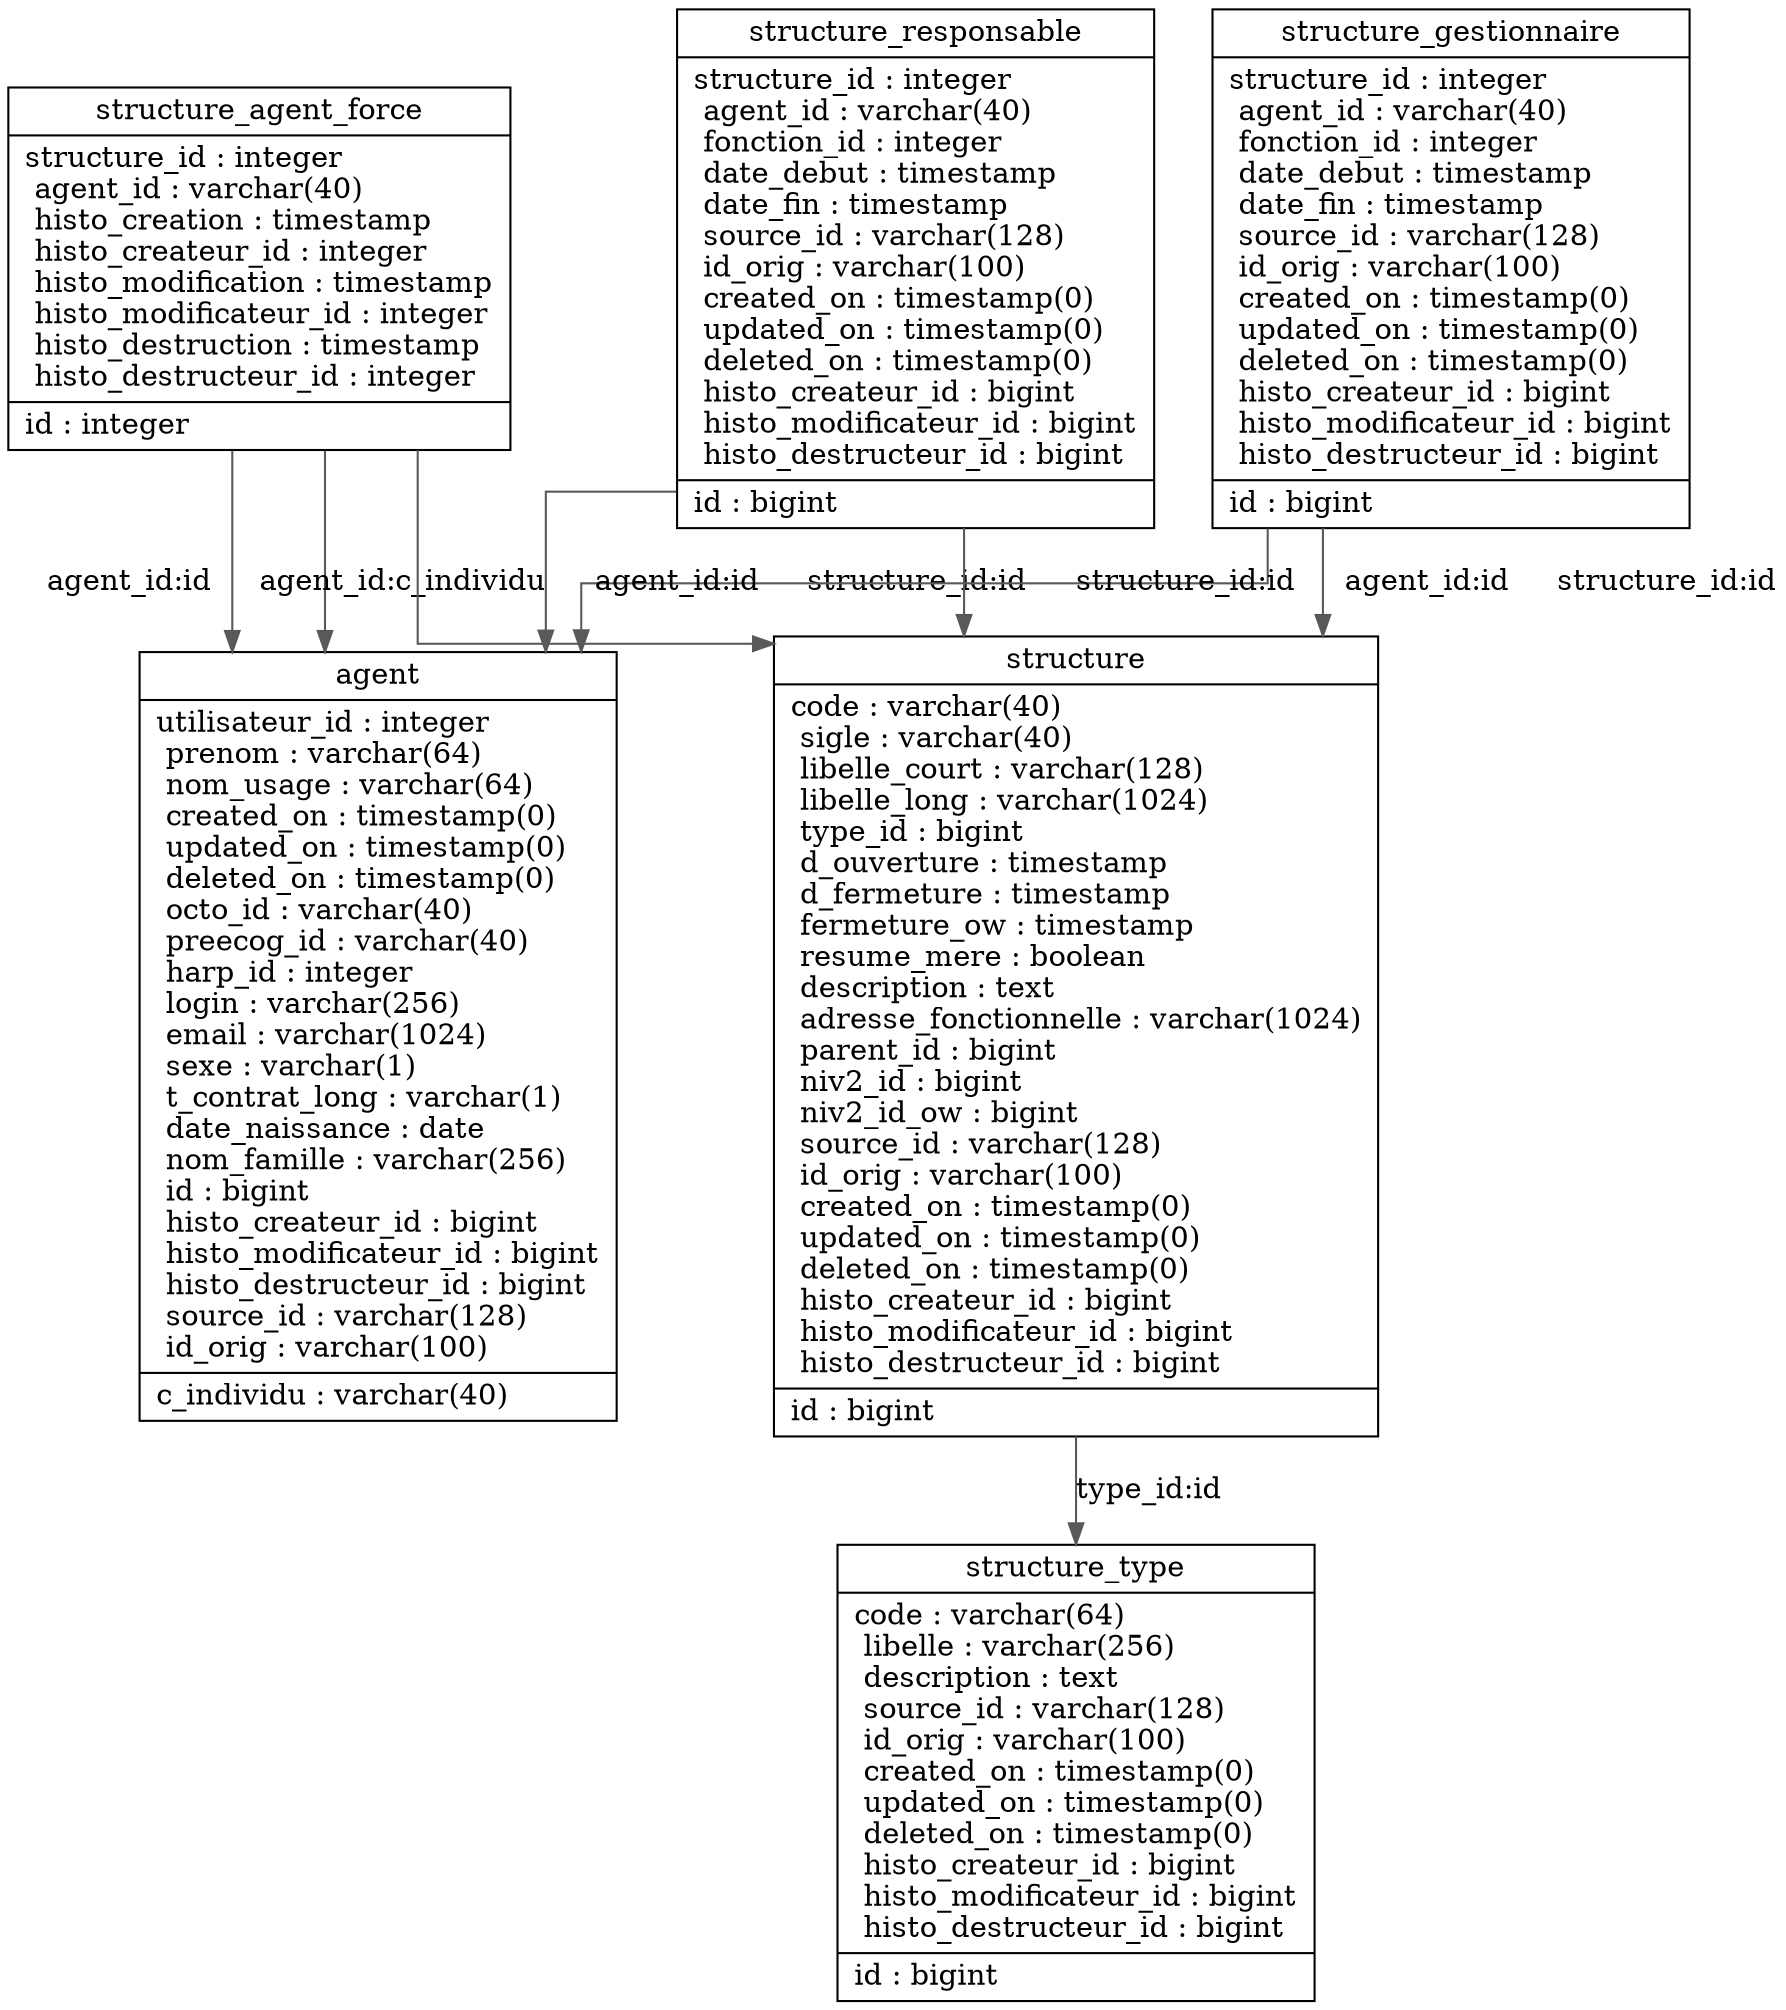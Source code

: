 digraph "structure" {

splines  = ortho;
fontname = "Inconsolata";

node [colorscheme = ylgnbu4];
edge [colorscheme = dark28, dir = both];

agent                  [shape = record, label = "{ agent |  utilisateur_id : integer\l  prenom : varchar(64)\l  nom_usage : varchar(64)\l  created_on : timestamp(0)\l  updated_on : timestamp(0)\l  deleted_on : timestamp(0)\l  octo_id : varchar(40)\l  preecog_id : varchar(40)\l  harp_id : integer\l  login : varchar(256)\l  email : varchar(1024)\l  sexe : varchar(1)\l  t_contrat_long : varchar(1)\l  date_naissance : date\l  nom_famille : varchar(256)\l  id : bigint\l  histo_createur_id : bigint\l  histo_modificateur_id : bigint\l  histo_destructeur_id : bigint\l  source_id : varchar(128)\l  id_orig : varchar(100)\l| c_individu : varchar(40)\l }"];
structure              [shape = record, label = "{ structure |  code : varchar(40)\l  sigle : varchar(40)\l  libelle_court : varchar(128)\l  libelle_long : varchar(1024)\l  type_id : bigint\l  d_ouverture : timestamp\l  d_fermeture : timestamp\l  fermeture_ow : timestamp\l  resume_mere : boolean\l  description : text\l  adresse_fonctionnelle : varchar(1024)\l  parent_id : bigint\l  niv2_id : bigint\l  niv2_id_ow : bigint\l  source_id : varchar(128)\l  id_orig : varchar(100)\l  created_on : timestamp(0)\l  updated_on : timestamp(0)\l  deleted_on : timestamp(0)\l  histo_createur_id : bigint\l  histo_modificateur_id : bigint\l  histo_destructeur_id : bigint\l| id : bigint\l }"];
structure_agent_force  [shape = record, label = "{ structure_agent_force |  structure_id : integer\l  agent_id : varchar(40)\l  histo_creation : timestamp\l  histo_createur_id : integer\l  histo_modification : timestamp\l  histo_modificateur_id : integer\l  histo_destruction : timestamp\l  histo_destructeur_id : integer\l| id : integer\l }"];
structure_gestionnaire [shape = record, label = "{ structure_gestionnaire |  structure_id : integer\l  agent_id : varchar(40)\l  fonction_id : integer\l  date_debut : timestamp\l  date_fin : timestamp\l  source_id : varchar(128)\l  id_orig : varchar(100)\l  created_on : timestamp(0)\l  updated_on : timestamp(0)\l  deleted_on : timestamp(0)\l  histo_createur_id : bigint\l  histo_modificateur_id : bigint\l  histo_destructeur_id : bigint\l| id : bigint\l }"];
structure_responsable  [shape = record, label = "{ structure_responsable |  structure_id : integer\l  agent_id : varchar(40)\l  fonction_id : integer\l  date_debut : timestamp\l  date_fin : timestamp\l  source_id : varchar(128)\l  id_orig : varchar(100)\l  created_on : timestamp(0)\l  updated_on : timestamp(0)\l  deleted_on : timestamp(0)\l  histo_createur_id : bigint\l  histo_modificateur_id : bigint\l  histo_destructeur_id : bigint\l| id : bigint\l }"];
structure_type         [shape = record, label = "{ structure_type |  code : varchar(64)\l  libelle : varchar(256)\l  description : text\l  source_id : varchar(128)\l  id_orig : varchar(100)\l  created_on : timestamp(0)\l  updated_on : timestamp(0)\l  deleted_on : timestamp(0)\l  histo_createur_id : bigint\l  histo_modificateur_id : bigint\l  histo_destructeur_id : bigint\l| id : bigint\l }"];

structure              -> structure_type         [color = "#595959", style = solid , arrowtail = none    , arrowhead = normal  , taillabel = "", label = "type_id:id", headlabel = ""];
structure_agent_force  -> agent                  [color = "#595959", style = solid , arrowtail = none    , arrowhead = normal  , taillabel = "", label = "agent_id:id", headlabel = ""];
structure_agent_force  -> agent                  [color = "#595959", style = solid , arrowtail = none    , arrowhead = normal  , taillabel = "", label = "agent_id:c_individu", headlabel = ""];
structure_agent_force  -> structure              [color = "#595959", style = solid , arrowtail = none    , arrowhead = normal  , taillabel = "", label = "structure_id:id", headlabel = ""];
structure_gestionnaire -> agent                  [color = "#595959", style = solid , arrowtail = none    , arrowhead = normal  , taillabel = "", label = "agent_id:id", headlabel = ""];
structure_gestionnaire -> structure              [color = "#595959", style = solid , arrowtail = none    , arrowhead = normal  , taillabel = "", label = "structure_id:id", headlabel = ""];
structure_responsable  -> agent                  [color = "#595959", style = solid , arrowtail = none    , arrowhead = normal  , taillabel = "", label = "agent_id:id", headlabel = ""];
structure_responsable  -> structure              [color = "#595959", style = solid , arrowtail = none    , arrowhead = normal  , taillabel = "", label = "structure_id:id", headlabel = ""];

}
